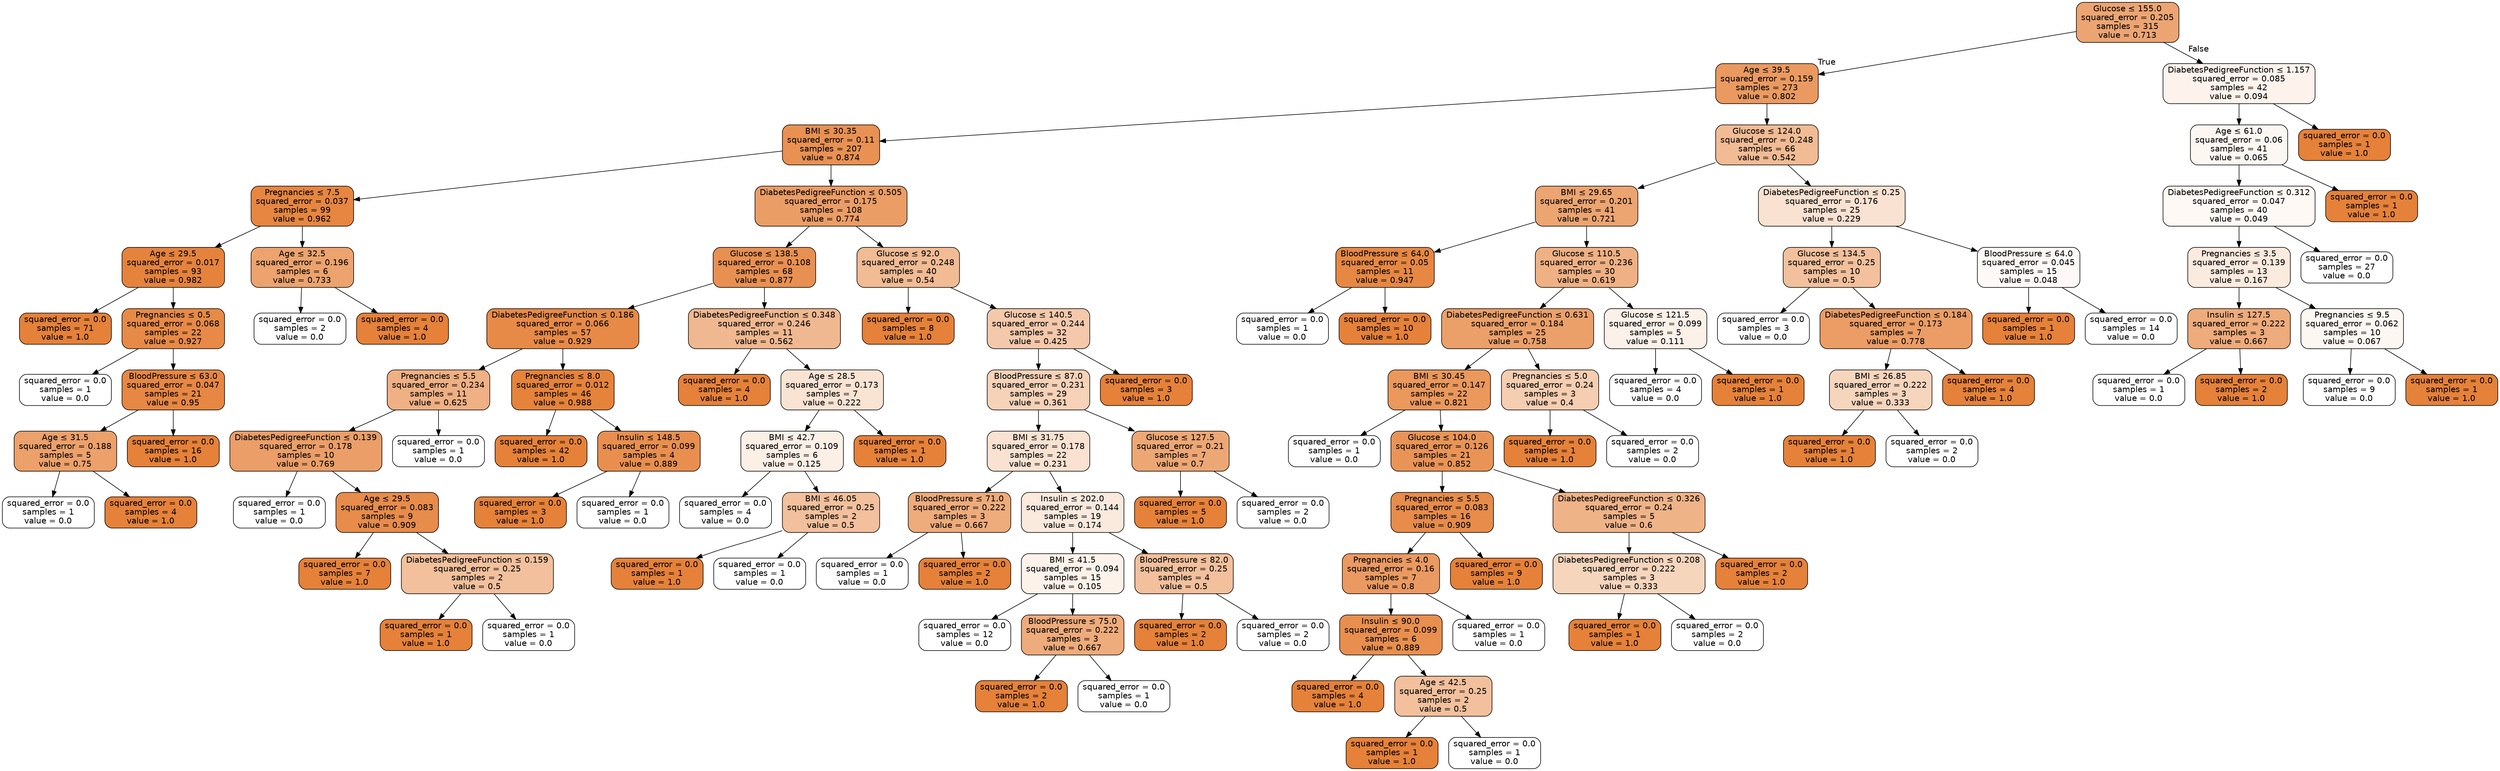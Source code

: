 digraph Tree {
node [shape=box, style="filled, rounded", color="black", fontname="helvetica"] ;
edge [fontname="helvetica"] ;
0 [label=<Glucose &le; 155.0<br/>squared_error = 0.205<br/>samples = 315<br/>value = 0.713>, fillcolor="#eca572"] ;
1 [label=<Age &le; 39.5<br/>squared_error = 0.159<br/>samples = 273<br/>value = 0.802>, fillcolor="#ea9a60"] ;
0 -> 1 [labeldistance=2.5, labelangle=45, headlabel="True"] ;
2 [label=<BMI &le; 30.35<br/>squared_error = 0.11<br/>samples = 207<br/>value = 0.874>, fillcolor="#e89152"] ;
1 -> 2 ;
3 [label=<Pregnancies &le; 7.5<br/>squared_error = 0.037<br/>samples = 99<br/>value = 0.962>, fillcolor="#e68641"] ;
2 -> 3 ;
4 [label=<Age &le; 29.5<br/>squared_error = 0.017<br/>samples = 93<br/>value = 0.982>, fillcolor="#e5833d"] ;
3 -> 4 ;
5 [label=<squared_error = 0.0<br/>samples = 71<br/>value = 1.0>, fillcolor="#e58139"] ;
4 -> 5 ;
6 [label=<Pregnancies &le; 0.5<br/>squared_error = 0.068<br/>samples = 22<br/>value = 0.927>, fillcolor="#e78a47"] ;
4 -> 6 ;
7 [label=<squared_error = 0.0<br/>samples = 1<br/>value = 0.0>, fillcolor="#ffffff"] ;
6 -> 7 ;
8 [label=<BloodPressure &le; 63.0<br/>squared_error = 0.047<br/>samples = 21<br/>value = 0.95>, fillcolor="#e68743"] ;
6 -> 8 ;
9 [label=<Age &le; 31.5<br/>squared_error = 0.188<br/>samples = 5<br/>value = 0.75>, fillcolor="#eca06a"] ;
8 -> 9 ;
10 [label=<squared_error = 0.0<br/>samples = 1<br/>value = 0.0>, fillcolor="#ffffff"] ;
9 -> 10 ;
11 [label=<squared_error = 0.0<br/>samples = 4<br/>value = 1.0>, fillcolor="#e58139"] ;
9 -> 11 ;
12 [label=<squared_error = 0.0<br/>samples = 16<br/>value = 1.0>, fillcolor="#e58139"] ;
8 -> 12 ;
13 [label=<Age &le; 32.5<br/>squared_error = 0.196<br/>samples = 6<br/>value = 0.733>, fillcolor="#eca36e"] ;
3 -> 13 ;
14 [label=<squared_error = 0.0<br/>samples = 2<br/>value = 0.0>, fillcolor="#ffffff"] ;
13 -> 14 ;
15 [label=<squared_error = 0.0<br/>samples = 4<br/>value = 1.0>, fillcolor="#e58139"] ;
13 -> 15 ;
16 [label=<DiabetesPedigreeFunction &le; 0.505<br/>squared_error = 0.175<br/>samples = 108<br/>value = 0.774>, fillcolor="#eb9d66"] ;
2 -> 16 ;
17 [label=<Glucose &le; 138.5<br/>squared_error = 0.108<br/>samples = 68<br/>value = 0.877>, fillcolor="#e89051"] ;
16 -> 17 ;
18 [label=<DiabetesPedigreeFunction &le; 0.186<br/>squared_error = 0.066<br/>samples = 57<br/>value = 0.929>, fillcolor="#e78a47"] ;
17 -> 18 ;
19 [label=<Pregnancies &le; 5.5<br/>squared_error = 0.234<br/>samples = 11<br/>value = 0.625>, fillcolor="#efb083"] ;
18 -> 19 ;
20 [label=<DiabetesPedigreeFunction &le; 0.139<br/>squared_error = 0.178<br/>samples = 10<br/>value = 0.769>, fillcolor="#eb9e67"] ;
19 -> 20 ;
21 [label=<squared_error = 0.0<br/>samples = 1<br/>value = 0.0>, fillcolor="#ffffff"] ;
20 -> 21 ;
22 [label=<Age &le; 29.5<br/>squared_error = 0.083<br/>samples = 9<br/>value = 0.909>, fillcolor="#e78c4b"] ;
20 -> 22 ;
23 [label=<squared_error = 0.0<br/>samples = 7<br/>value = 1.0>, fillcolor="#e58139"] ;
22 -> 23 ;
24 [label=<DiabetesPedigreeFunction &le; 0.159<br/>squared_error = 0.25<br/>samples = 2<br/>value = 0.5>, fillcolor="#f2c09c"] ;
22 -> 24 ;
25 [label=<squared_error = 0.0<br/>samples = 1<br/>value = 1.0>, fillcolor="#e58139"] ;
24 -> 25 ;
26 [label=<squared_error = 0.0<br/>samples = 1<br/>value = 0.0>, fillcolor="#ffffff"] ;
24 -> 26 ;
27 [label=<squared_error = 0.0<br/>samples = 1<br/>value = 0.0>, fillcolor="#ffffff"] ;
19 -> 27 ;
28 [label=<Pregnancies &le; 8.0<br/>squared_error = 0.012<br/>samples = 46<br/>value = 0.988>, fillcolor="#e5833b"] ;
18 -> 28 ;
29 [label=<squared_error = 0.0<br/>samples = 42<br/>value = 1.0>, fillcolor="#e58139"] ;
28 -> 29 ;
30 [label=<Insulin &le; 148.5<br/>squared_error = 0.099<br/>samples = 4<br/>value = 0.889>, fillcolor="#e88f4f"] ;
28 -> 30 ;
31 [label=<squared_error = 0.0<br/>samples = 3<br/>value = 1.0>, fillcolor="#e58139"] ;
30 -> 31 ;
32 [label=<squared_error = 0.0<br/>samples = 1<br/>value = 0.0>, fillcolor="#ffffff"] ;
30 -> 32 ;
33 [label=<DiabetesPedigreeFunction &le; 0.348<br/>squared_error = 0.246<br/>samples = 11<br/>value = 0.562>, fillcolor="#f0b890"] ;
17 -> 33 ;
34 [label=<squared_error = 0.0<br/>samples = 4<br/>value = 1.0>, fillcolor="#e58139"] ;
33 -> 34 ;
35 [label=<Age &le; 28.5<br/>squared_error = 0.173<br/>samples = 7<br/>value = 0.222>, fillcolor="#f9e3d3"] ;
33 -> 35 ;
36 [label=<BMI &le; 42.7<br/>squared_error = 0.109<br/>samples = 6<br/>value = 0.125>, fillcolor="#fcefe6"] ;
35 -> 36 ;
37 [label=<squared_error = 0.0<br/>samples = 4<br/>value = 0.0>, fillcolor="#ffffff"] ;
36 -> 37 ;
38 [label=<BMI &le; 46.05<br/>squared_error = 0.25<br/>samples = 2<br/>value = 0.5>, fillcolor="#f2c09c"] ;
36 -> 38 ;
39 [label=<squared_error = 0.0<br/>samples = 1<br/>value = 1.0>, fillcolor="#e58139"] ;
38 -> 39 ;
40 [label=<squared_error = 0.0<br/>samples = 1<br/>value = 0.0>, fillcolor="#ffffff"] ;
38 -> 40 ;
41 [label=<squared_error = 0.0<br/>samples = 1<br/>value = 1.0>, fillcolor="#e58139"] ;
35 -> 41 ;
42 [label=<Glucose &le; 92.0<br/>squared_error = 0.248<br/>samples = 40<br/>value = 0.54>, fillcolor="#f1bb94"] ;
16 -> 42 ;
43 [label=<squared_error = 0.0<br/>samples = 8<br/>value = 1.0>, fillcolor="#e58139"] ;
42 -> 43 ;
44 [label=<Glucose &le; 140.5<br/>squared_error = 0.244<br/>samples = 32<br/>value = 0.425>, fillcolor="#f4c9ab"] ;
42 -> 44 ;
45 [label=<BloodPressure &le; 87.0<br/>squared_error = 0.231<br/>samples = 29<br/>value = 0.361>, fillcolor="#f6d2b8"] ;
44 -> 45 ;
46 [label=<BMI &le; 31.75<br/>squared_error = 0.178<br/>samples = 22<br/>value = 0.231>, fillcolor="#f9e2d1"] ;
45 -> 46 ;
47 [label=<BloodPressure &le; 71.0<br/>squared_error = 0.222<br/>samples = 3<br/>value = 0.667>, fillcolor="#eeab7b"] ;
46 -> 47 ;
48 [label=<squared_error = 0.0<br/>samples = 1<br/>value = 0.0>, fillcolor="#ffffff"] ;
47 -> 48 ;
49 [label=<squared_error = 0.0<br/>samples = 2<br/>value = 1.0>, fillcolor="#e58139"] ;
47 -> 49 ;
50 [label=<Insulin &le; 202.0<br/>squared_error = 0.144<br/>samples = 19<br/>value = 0.174>, fillcolor="#fae9dd"] ;
46 -> 50 ;
51 [label=<BMI &le; 41.5<br/>squared_error = 0.094<br/>samples = 15<br/>value = 0.105>, fillcolor="#fcf2ea"] ;
50 -> 51 ;
52 [label=<squared_error = 0.0<br/>samples = 12<br/>value = 0.0>, fillcolor="#ffffff"] ;
51 -> 52 ;
53 [label=<BloodPressure &le; 75.0<br/>squared_error = 0.222<br/>samples = 3<br/>value = 0.667>, fillcolor="#eeab7b"] ;
51 -> 53 ;
54 [label=<squared_error = 0.0<br/>samples = 2<br/>value = 1.0>, fillcolor="#e58139"] ;
53 -> 54 ;
55 [label=<squared_error = 0.0<br/>samples = 1<br/>value = 0.0>, fillcolor="#ffffff"] ;
53 -> 55 ;
56 [label=<BloodPressure &le; 82.0<br/>squared_error = 0.25<br/>samples = 4<br/>value = 0.5>, fillcolor="#f2c09c"] ;
50 -> 56 ;
57 [label=<squared_error = 0.0<br/>samples = 2<br/>value = 1.0>, fillcolor="#e58139"] ;
56 -> 57 ;
58 [label=<squared_error = 0.0<br/>samples = 2<br/>value = 0.0>, fillcolor="#ffffff"] ;
56 -> 58 ;
59 [label=<Glucose &le; 127.5<br/>squared_error = 0.21<br/>samples = 7<br/>value = 0.7>, fillcolor="#eda774"] ;
45 -> 59 ;
60 [label=<squared_error = 0.0<br/>samples = 5<br/>value = 1.0>, fillcolor="#e58139"] ;
59 -> 60 ;
61 [label=<squared_error = 0.0<br/>samples = 2<br/>value = 0.0>, fillcolor="#ffffff"] ;
59 -> 61 ;
62 [label=<squared_error = 0.0<br/>samples = 3<br/>value = 1.0>, fillcolor="#e58139"] ;
44 -> 62 ;
63 [label=<Glucose &le; 124.0<br/>squared_error = 0.248<br/>samples = 66<br/>value = 0.542>, fillcolor="#f1bb94"] ;
1 -> 63 ;
64 [label=<BMI &le; 29.65<br/>squared_error = 0.201<br/>samples = 41<br/>value = 0.721>, fillcolor="#eca470"] ;
63 -> 64 ;
65 [label=<BloodPressure &le; 64.0<br/>squared_error = 0.05<br/>samples = 11<br/>value = 0.947>, fillcolor="#e68843"] ;
64 -> 65 ;
66 [label=<squared_error = 0.0<br/>samples = 1<br/>value = 0.0>, fillcolor="#ffffff"] ;
65 -> 66 ;
67 [label=<squared_error = 0.0<br/>samples = 10<br/>value = 1.0>, fillcolor="#e58139"] ;
65 -> 67 ;
68 [label=<Glucose &le; 110.5<br/>squared_error = 0.236<br/>samples = 30<br/>value = 0.619>, fillcolor="#efb184"] ;
64 -> 68 ;
69 [label=<DiabetesPedigreeFunction &le; 0.631<br/>squared_error = 0.184<br/>samples = 25<br/>value = 0.758>, fillcolor="#eba069"] ;
68 -> 69 ;
70 [label=<BMI &le; 30.45<br/>squared_error = 0.147<br/>samples = 22<br/>value = 0.821>, fillcolor="#ea985c"] ;
69 -> 70 ;
71 [label=<squared_error = 0.0<br/>samples = 1<br/>value = 0.0>, fillcolor="#ffffff"] ;
70 -> 71 ;
72 [label=<Glucose &le; 104.0<br/>squared_error = 0.126<br/>samples = 21<br/>value = 0.852>, fillcolor="#e99456"] ;
70 -> 72 ;
73 [label=<Pregnancies &le; 5.5<br/>squared_error = 0.083<br/>samples = 16<br/>value = 0.909>, fillcolor="#e78c4b"] ;
72 -> 73 ;
74 [label=<Pregnancies &le; 4.0<br/>squared_error = 0.16<br/>samples = 7<br/>value = 0.8>, fillcolor="#ea9a61"] ;
73 -> 74 ;
75 [label=<Insulin &le; 90.0<br/>squared_error = 0.099<br/>samples = 6<br/>value = 0.889>, fillcolor="#e88f4f"] ;
74 -> 75 ;
76 [label=<squared_error = 0.0<br/>samples = 4<br/>value = 1.0>, fillcolor="#e58139"] ;
75 -> 76 ;
77 [label=<Age &le; 42.5<br/>squared_error = 0.25<br/>samples = 2<br/>value = 0.5>, fillcolor="#f2c09c"] ;
75 -> 77 ;
78 [label=<squared_error = 0.0<br/>samples = 1<br/>value = 1.0>, fillcolor="#e58139"] ;
77 -> 78 ;
79 [label=<squared_error = 0.0<br/>samples = 1<br/>value = 0.0>, fillcolor="#ffffff"] ;
77 -> 79 ;
80 [label=<squared_error = 0.0<br/>samples = 1<br/>value = 0.0>, fillcolor="#ffffff"] ;
74 -> 80 ;
81 [label=<squared_error = 0.0<br/>samples = 9<br/>value = 1.0>, fillcolor="#e58139"] ;
73 -> 81 ;
82 [label=<DiabetesPedigreeFunction &le; 0.326<br/>squared_error = 0.24<br/>samples = 5<br/>value = 0.6>, fillcolor="#efb388"] ;
72 -> 82 ;
83 [label=<DiabetesPedigreeFunction &le; 0.208<br/>squared_error = 0.222<br/>samples = 3<br/>value = 0.333>, fillcolor="#f6d5bd"] ;
82 -> 83 ;
84 [label=<squared_error = 0.0<br/>samples = 1<br/>value = 1.0>, fillcolor="#e58139"] ;
83 -> 84 ;
85 [label=<squared_error = 0.0<br/>samples = 2<br/>value = 0.0>, fillcolor="#ffffff"] ;
83 -> 85 ;
86 [label=<squared_error = 0.0<br/>samples = 2<br/>value = 1.0>, fillcolor="#e58139"] ;
82 -> 86 ;
87 [label=<Pregnancies &le; 5.0<br/>squared_error = 0.24<br/>samples = 3<br/>value = 0.4>, fillcolor="#f5cdb0"] ;
69 -> 87 ;
88 [label=<squared_error = 0.0<br/>samples = 1<br/>value = 1.0>, fillcolor="#e58139"] ;
87 -> 88 ;
89 [label=<squared_error = 0.0<br/>samples = 2<br/>value = 0.0>, fillcolor="#ffffff"] ;
87 -> 89 ;
90 [label=<Glucose &le; 121.5<br/>squared_error = 0.099<br/>samples = 5<br/>value = 0.111>, fillcolor="#fcf1e9"] ;
68 -> 90 ;
91 [label=<squared_error = 0.0<br/>samples = 4<br/>value = 0.0>, fillcolor="#ffffff"] ;
90 -> 91 ;
92 [label=<squared_error = 0.0<br/>samples = 1<br/>value = 1.0>, fillcolor="#e58139"] ;
90 -> 92 ;
93 [label=<DiabetesPedigreeFunction &le; 0.25<br/>squared_error = 0.176<br/>samples = 25<br/>value = 0.229>, fillcolor="#f9e2d2"] ;
63 -> 93 ;
94 [label=<Glucose &le; 134.5<br/>squared_error = 0.25<br/>samples = 10<br/>value = 0.5>, fillcolor="#f2c09c"] ;
93 -> 94 ;
95 [label=<squared_error = 0.0<br/>samples = 3<br/>value = 0.0>, fillcolor="#ffffff"] ;
94 -> 95 ;
96 [label=<DiabetesPedigreeFunction &le; 0.184<br/>squared_error = 0.173<br/>samples = 7<br/>value = 0.778>, fillcolor="#eb9d65"] ;
94 -> 96 ;
97 [label=<BMI &le; 26.85<br/>squared_error = 0.222<br/>samples = 3<br/>value = 0.333>, fillcolor="#f6d5bd"] ;
96 -> 97 ;
98 [label=<squared_error = 0.0<br/>samples = 1<br/>value = 1.0>, fillcolor="#e58139"] ;
97 -> 98 ;
99 [label=<squared_error = 0.0<br/>samples = 2<br/>value = 0.0>, fillcolor="#ffffff"] ;
97 -> 99 ;
100 [label=<squared_error = 0.0<br/>samples = 4<br/>value = 1.0>, fillcolor="#e58139"] ;
96 -> 100 ;
101 [label=<BloodPressure &le; 64.0<br/>squared_error = 0.045<br/>samples = 15<br/>value = 0.048>, fillcolor="#fef9f6"] ;
93 -> 101 ;
102 [label=<squared_error = 0.0<br/>samples = 1<br/>value = 1.0>, fillcolor="#e58139"] ;
101 -> 102 ;
103 [label=<squared_error = 0.0<br/>samples = 14<br/>value = 0.0>, fillcolor="#ffffff"] ;
101 -> 103 ;
104 [label=<DiabetesPedigreeFunction &le; 1.157<br/>squared_error = 0.085<br/>samples = 42<br/>value = 0.094>, fillcolor="#fdf3ec"] ;
0 -> 104 [labeldistance=2.5, labelangle=-45, headlabel="False"] ;
105 [label=<Age &le; 61.0<br/>squared_error = 0.06<br/>samples = 41<br/>value = 0.065>, fillcolor="#fdf7f2"] ;
104 -> 105 ;
106 [label=<DiabetesPedigreeFunction &le; 0.312<br/>squared_error = 0.047<br/>samples = 40<br/>value = 0.049>, fillcolor="#fef9f5"] ;
105 -> 106 ;
107 [label=<Pregnancies &le; 3.5<br/>squared_error = 0.139<br/>samples = 13<br/>value = 0.167>, fillcolor="#fbeade"] ;
106 -> 107 ;
108 [label=<Insulin &le; 127.5<br/>squared_error = 0.222<br/>samples = 3<br/>value = 0.667>, fillcolor="#eeab7b"] ;
107 -> 108 ;
109 [label=<squared_error = 0.0<br/>samples = 1<br/>value = 0.0>, fillcolor="#ffffff"] ;
108 -> 109 ;
110 [label=<squared_error = 0.0<br/>samples = 2<br/>value = 1.0>, fillcolor="#e58139"] ;
108 -> 110 ;
111 [label=<Pregnancies &le; 9.5<br/>squared_error = 0.062<br/>samples = 10<br/>value = 0.067>, fillcolor="#fdf7f2"] ;
107 -> 111 ;
112 [label=<squared_error = 0.0<br/>samples = 9<br/>value = 0.0>, fillcolor="#ffffff"] ;
111 -> 112 ;
113 [label=<squared_error = 0.0<br/>samples = 1<br/>value = 1.0>, fillcolor="#e58139"] ;
111 -> 113 ;
114 [label=<squared_error = 0.0<br/>samples = 27<br/>value = 0.0>, fillcolor="#ffffff"] ;
106 -> 114 ;
115 [label=<squared_error = 0.0<br/>samples = 1<br/>value = 1.0>, fillcolor="#e58139"] ;
105 -> 115 ;
116 [label=<squared_error = 0.0<br/>samples = 1<br/>value = 1.0>, fillcolor="#e58139"] ;
104 -> 116 ;
}